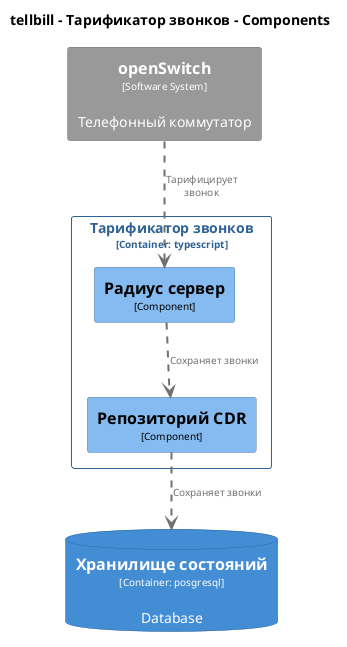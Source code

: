 @startuml
set separator none
title tellbill - Тарификатор звонков - Components

top to bottom direction

skinparam {
  arrowFontSize 10
  defaultTextAlignment center
  wrapWidth 200
  maxMessageSize 100
}

hide stereotype

skinparam rectangle<<openSwitch>> {
  BackgroundColor #999999
  FontColor #ffffff
  BorderColor #6b6b6b
  shadowing false
}
skinparam rectangle<<tellbill.Тарификаторзвонков.Радиуссервер>> {
  BackgroundColor #85bbf0
  FontColor #000000
  BorderColor #5d82a8
  shadowing false
}
skinparam rectangle<<tellbill.Тарификаторзвонков.РепозиторийCDR>> {
  BackgroundColor #85bbf0
  FontColor #000000
  BorderColor #5d82a8
  shadowing false
}
skinparam database<<tellbill.Хранилищесостояний>> {
  BackgroundColor #438dd5
  FontColor #ffffff
  BorderColor #2e6295
  shadowing false
}
skinparam rectangle<<tellbill.Тарификаторзвонков>> {
  BorderColor #2e6295
  FontColor #2e6295
  shadowing false
}

rectangle "==openSwitch\n<size:10>[Software System]</size>\n\nТелефонный коммутатор" <<openSwitch>> as openSwitch
database "==Хранилище состояний\n<size:10>[Container: posgresql]</size>\n\nDatabase" <<tellbill.Хранилищесостояний>> as tellbill.Хранилищесостояний

rectangle "Тарификатор звонков\n<size:10>[Container: typescript]</size>" <<tellbill.Тарификаторзвонков>> {
  rectangle "==Репозиторий CDR\n<size:10>[Component]</size>" <<tellbill.Тарификаторзвонков.РепозиторийCDR>> as tellbill.Тарификаторзвонков.РепозиторийCDR
  rectangle "==Радиус сервер\n<size:10>[Component]</size>" <<tellbill.Тарификаторзвонков.Радиуссервер>> as tellbill.Тарификаторзвонков.Радиуссервер
}

tellbill.Тарификаторзвонков.Радиуссервер .[#707070,thickness=2].> tellbill.Тарификаторзвонков.РепозиторийCDR : "<color:#707070>Сохраняет звонки"
tellbill.Тарификаторзвонков.РепозиторийCDR .[#707070,thickness=2].> tellbill.Хранилищесостояний : "<color:#707070>Сохраняет звонки"
openSwitch .[#707070,thickness=2].> tellbill.Тарификаторзвонков.Радиуссервер : "<color:#707070>Тарифицирует звонок"
@enduml